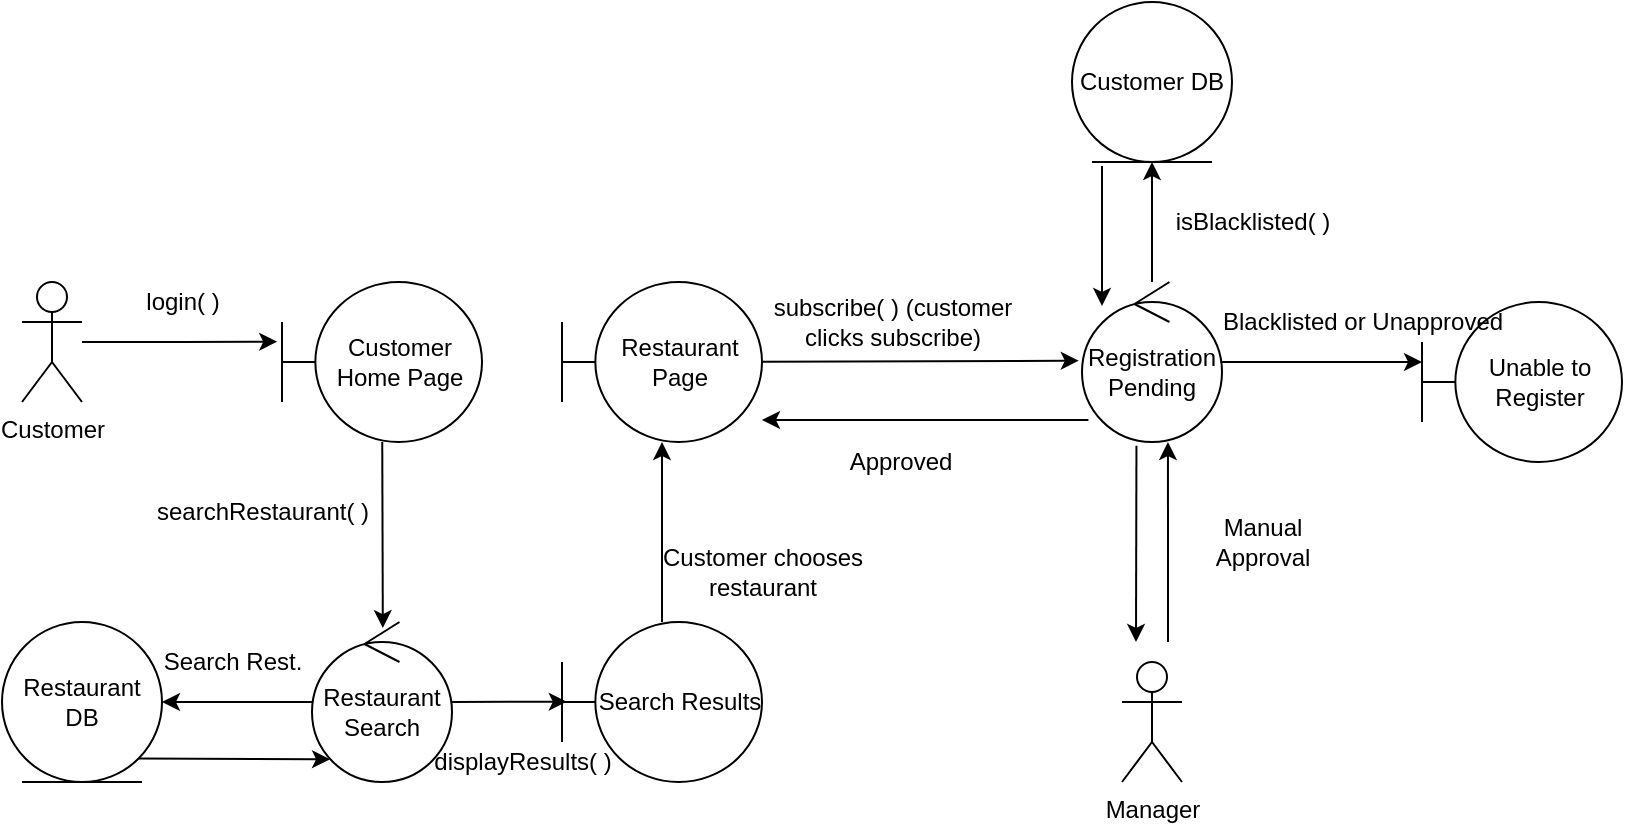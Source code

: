 <mxfile version="12.3.0" type="google" pages="1"><diagram name="Page-1" id="e7e014a7-5840-1c2e-5031-d8a46d1fe8dd"><mxGraphModel dx="1024" dy="566" grid="1" gridSize="10" guides="1" tooltips="1" connect="1" arrows="1" fold="1" page="1" pageScale="1" pageWidth="1169" pageHeight="826" background="#ffffff" math="0" shadow="0"><root><mxCell id="0"/><mxCell id="1" parent="0"/><mxCell id="L8YZTVFLMxNJ_ghOWCs5-46" style="edgeStyle=orthogonalEdgeStyle;rounded=0;orthogonalLoop=1;jettySize=auto;html=1;entryX=-0.024;entryY=0.373;entryDx=0;entryDy=0;entryPerimeter=0;" edge="1" parent="1" source="L8YZTVFLMxNJ_ghOWCs5-41" target="L8YZTVFLMxNJ_ghOWCs5-42"><mxGeometry relative="1" as="geometry"/></mxCell><mxCell id="L8YZTVFLMxNJ_ghOWCs5-41" value="Customer&lt;br&gt;" style="shape=umlActor;verticalLabelPosition=bottom;labelBackgroundColor=#ffffff;verticalAlign=top;html=1;" vertex="1" parent="1"><mxGeometry x="180" y="250" width="30" height="60" as="geometry"/></mxCell><mxCell id="L8YZTVFLMxNJ_ghOWCs5-47" style="rounded=0;orthogonalLoop=1;jettySize=auto;html=1;entryX=0.506;entryY=0.038;entryDx=0;entryDy=0;entryPerimeter=0;" edge="1" parent="1" source="L8YZTVFLMxNJ_ghOWCs5-42" target="L8YZTVFLMxNJ_ghOWCs5-43"><mxGeometry relative="1" as="geometry"/></mxCell><mxCell id="L8YZTVFLMxNJ_ghOWCs5-42" value="Customer Home Page" style="shape=umlBoundary;whiteSpace=wrap;html=1;" vertex="1" parent="1"><mxGeometry x="310" y="250" width="100" height="80" as="geometry"/></mxCell><mxCell id="L8YZTVFLMxNJ_ghOWCs5-48" style="edgeStyle=none;rounded=0;orthogonalLoop=1;jettySize=auto;html=1;" edge="1" parent="1" source="L8YZTVFLMxNJ_ghOWCs5-43" target="L8YZTVFLMxNJ_ghOWCs5-44"><mxGeometry relative="1" as="geometry"/></mxCell><mxCell id="L8YZTVFLMxNJ_ghOWCs5-43" value="Restaurant Search" style="ellipse;shape=umlControl;whiteSpace=wrap;html=1;" vertex="1" parent="1"><mxGeometry x="325" y="420" width="70" height="80" as="geometry"/></mxCell><mxCell id="L8YZTVFLMxNJ_ghOWCs5-51" style="edgeStyle=none;rounded=0;orthogonalLoop=1;jettySize=auto;html=1;exitX=1;exitY=1;exitDx=0;exitDy=0;entryX=0.129;entryY=0.858;entryDx=0;entryDy=0;entryPerimeter=0;" edge="1" parent="1" source="L8YZTVFLMxNJ_ghOWCs5-44" target="L8YZTVFLMxNJ_ghOWCs5-43"><mxGeometry relative="1" as="geometry"/></mxCell><mxCell id="L8YZTVFLMxNJ_ghOWCs5-44" value="Restaurant DB" style="ellipse;shape=umlEntity;whiteSpace=wrap;html=1;" vertex="1" parent="1"><mxGeometry x="170" y="420" width="80" height="80" as="geometry"/></mxCell><mxCell id="L8YZTVFLMxNJ_ghOWCs5-62" style="edgeStyle=none;rounded=0;orthogonalLoop=1;jettySize=auto;html=1;startArrow=none;startFill=0;endArrow=classic;endFill=1;" edge="1" parent="1" source="L8YZTVFLMxNJ_ghOWCs5-45" target="L8YZTVFLMxNJ_ghOWCs5-52"><mxGeometry relative="1" as="geometry"/></mxCell><mxCell id="L8YZTVFLMxNJ_ghOWCs5-45" value="Search Results" style="shape=umlBoundary;whiteSpace=wrap;html=1;" vertex="1" parent="1"><mxGeometry x="450" y="420" width="100" height="80" as="geometry"/></mxCell><mxCell id="L8YZTVFLMxNJ_ghOWCs5-63" style="edgeStyle=none;rounded=0;orthogonalLoop=1;jettySize=auto;html=1;entryX=-0.023;entryY=0.492;entryDx=0;entryDy=0;entryPerimeter=0;startArrow=none;startFill=0;endArrow=classic;endFill=1;" edge="1" parent="1" source="L8YZTVFLMxNJ_ghOWCs5-52" target="L8YZTVFLMxNJ_ghOWCs5-53"><mxGeometry relative="1" as="geometry"/></mxCell><mxCell id="L8YZTVFLMxNJ_ghOWCs5-52" value="Restaurant Page" style="shape=umlBoundary;whiteSpace=wrap;html=1;" vertex="1" parent="1"><mxGeometry x="450" y="250" width="100" height="80" as="geometry"/></mxCell><mxCell id="L8YZTVFLMxNJ_ghOWCs5-67" style="edgeStyle=none;rounded=0;orthogonalLoop=1;jettySize=auto;html=1;startArrow=none;startFill=0;endArrow=classic;endFill=1;entryX=0;entryY=0.375;entryDx=0;entryDy=0;entryPerimeter=0;" edge="1" parent="1" source="L8YZTVFLMxNJ_ghOWCs5-53" target="L8YZTVFLMxNJ_ghOWCs5-61"><mxGeometry relative="1" as="geometry"><mxPoint x="870" y="450" as="targetPoint"/></mxGeometry></mxCell><mxCell id="L8YZTVFLMxNJ_ghOWCs5-68" style="edgeStyle=none;rounded=0;orthogonalLoop=1;jettySize=auto;html=1;entryX=0.5;entryY=1;entryDx=0;entryDy=0;startArrow=none;startFill=0;endArrow=classic;endFill=1;" edge="1" parent="1" source="L8YZTVFLMxNJ_ghOWCs5-53" target="L8YZTVFLMxNJ_ghOWCs5-60"><mxGeometry relative="1" as="geometry"/></mxCell><mxCell id="L8YZTVFLMxNJ_ghOWCs5-73" style="edgeStyle=none;rounded=0;orthogonalLoop=1;jettySize=auto;html=1;startArrow=none;startFill=0;endArrow=classic;endFill=1;exitX=0.046;exitY=0.863;exitDx=0;exitDy=0;exitPerimeter=0;" edge="1" parent="1" source="L8YZTVFLMxNJ_ghOWCs5-53"><mxGeometry relative="1" as="geometry"><mxPoint x="550" y="319" as="targetPoint"/><Array as="points"/></mxGeometry></mxCell><mxCell id="L8YZTVFLMxNJ_ghOWCs5-53" value="Registration Pending" style="ellipse;shape=umlControl;whiteSpace=wrap;html=1;" vertex="1" parent="1"><mxGeometry x="710" y="250" width="70" height="80" as="geometry"/></mxCell><mxCell id="L8YZTVFLMxNJ_ghOWCs5-58" style="edgeStyle=none;rounded=0;orthogonalLoop=1;jettySize=auto;html=1;entryX=0.614;entryY=1;entryDx=0;entryDy=0;entryPerimeter=0;" edge="1" parent="1" target="L8YZTVFLMxNJ_ghOWCs5-53"><mxGeometry relative="1" as="geometry"><mxPoint x="753" y="430" as="sourcePoint"/></mxGeometry></mxCell><mxCell id="L8YZTVFLMxNJ_ghOWCs5-59" style="edgeStyle=none;rounded=0;orthogonalLoop=1;jettySize=auto;html=1;entryX=0.389;entryY=1.023;entryDx=0;entryDy=0;entryPerimeter=0;startArrow=classic;startFill=1;endArrow=none;endFill=0;" edge="1" parent="1" target="L8YZTVFLMxNJ_ghOWCs5-53"><mxGeometry relative="1" as="geometry"><mxPoint x="737" y="430" as="sourcePoint"/></mxGeometry></mxCell><mxCell id="L8YZTVFLMxNJ_ghOWCs5-54" value="Manager" style="shape=umlActor;verticalLabelPosition=bottom;labelBackgroundColor=#ffffff;verticalAlign=top;html=1;" vertex="1" parent="1"><mxGeometry x="730" y="440" width="30" height="60" as="geometry"/></mxCell><mxCell id="L8YZTVFLMxNJ_ghOWCs5-69" style="edgeStyle=none;rounded=0;orthogonalLoop=1;jettySize=auto;html=1;startArrow=none;startFill=0;endArrow=classic;endFill=1;" edge="1" parent="1"><mxGeometry relative="1" as="geometry"><mxPoint x="720" y="262" as="targetPoint"/><mxPoint x="720" y="192" as="sourcePoint"/></mxGeometry></mxCell><mxCell id="L8YZTVFLMxNJ_ghOWCs5-60" value="Customer DB" style="ellipse;shape=umlEntity;whiteSpace=wrap;html=1;" vertex="1" parent="1"><mxGeometry x="705" y="110" width="80" height="80" as="geometry"/></mxCell><mxCell id="L8YZTVFLMxNJ_ghOWCs5-61" value="Unable to Register" style="shape=umlBoundary;whiteSpace=wrap;html=1;" vertex="1" parent="1"><mxGeometry x="880" y="260" width="100" height="80" as="geometry"/></mxCell><mxCell id="L8YZTVFLMxNJ_ghOWCs5-70" value="Manual &lt;br&gt;Approval" style="text;html=1;align=center;verticalAlign=middle;resizable=0;points=[];;autosize=1;" vertex="1" parent="1"><mxGeometry x="770" y="365" width="60" height="30" as="geometry"/></mxCell><mxCell id="L8YZTVFLMxNJ_ghOWCs5-71" value="isBlacklisted( )" style="text;html=1;align=center;verticalAlign=middle;resizable=0;points=[];;autosize=1;" vertex="1" parent="1"><mxGeometry x="750" y="210" width="90" height="20" as="geometry"/></mxCell><mxCell id="L8YZTVFLMxNJ_ghOWCs5-72" value="Blacklisted or Unapproved" style="text;html=1;align=center;verticalAlign=middle;resizable=0;points=[];;autosize=1;" vertex="1" parent="1"><mxGeometry x="770" y="260" width="160" height="20" as="geometry"/></mxCell><mxCell id="L8YZTVFLMxNJ_ghOWCs5-74" value="Approved" style="text;html=1;align=center;verticalAlign=middle;resizable=0;points=[];;autosize=1;" vertex="1" parent="1"><mxGeometry x="584" y="330" width="70" height="20" as="geometry"/></mxCell><mxCell id="L8YZTVFLMxNJ_ghOWCs5-75" value="login( )" style="text;html=1;align=center;verticalAlign=middle;resizable=0;points=[];;autosize=1;" vertex="1" parent="1"><mxGeometry x="235" y="250" width="50" height="20" as="geometry"/></mxCell><mxCell id="L8YZTVFLMxNJ_ghOWCs5-76" value="searchRestaurant( )" style="text;html=1;align=center;verticalAlign=middle;resizable=0;points=[];;autosize=1;" vertex="1" parent="1"><mxGeometry x="240" y="355" width="120" height="20" as="geometry"/></mxCell><mxCell id="L8YZTVFLMxNJ_ghOWCs5-77" value="Search Rest." style="text;html=1;align=center;verticalAlign=middle;resizable=0;points=[];;autosize=1;" vertex="1" parent="1"><mxGeometry x="240" y="430" width="90" height="20" as="geometry"/></mxCell><mxCell id="L8YZTVFLMxNJ_ghOWCs5-78" value="displayResults( )" style="text;html=1;align=center;verticalAlign=middle;resizable=0;points=[];;autosize=1;" vertex="1" parent="1"><mxGeometry x="380" y="480" width="100" height="20" as="geometry"/></mxCell><mxCell id="L8YZTVFLMxNJ_ghOWCs5-79" value="Customer chooses &lt;br&gt;restaurant&lt;br&gt;" style="text;html=1;align=center;verticalAlign=middle;resizable=0;points=[];;autosize=1;" vertex="1" parent="1"><mxGeometry x="490" y="380" width="120" height="30" as="geometry"/></mxCell><mxCell id="L8YZTVFLMxNJ_ghOWCs5-80" value="subscribe( ) (customer&lt;br&gt;clicks subscribe)" style="text;html=1;align=center;verticalAlign=middle;resizable=0;points=[];;autosize=1;" vertex="1" parent="1"><mxGeometry x="550" y="255" width="130" height="30" as="geometry"/></mxCell><mxCell id="L8YZTVFLMxNJ_ghOWCs5-50" style="edgeStyle=none;rounded=0;orthogonalLoop=1;jettySize=auto;html=1;entryX=0.024;entryY=0.498;entryDx=0;entryDy=0;entryPerimeter=0;" edge="1" parent="1" source="L8YZTVFLMxNJ_ghOWCs5-43" target="L8YZTVFLMxNJ_ghOWCs5-45"><mxGeometry relative="1" as="geometry"/></mxCell></root></mxGraphModel></diagram></mxfile>